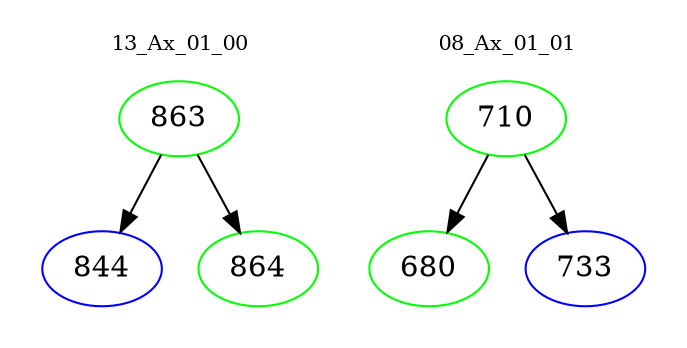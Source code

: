 digraph{
subgraph cluster_0 {
color = white
label = "13_Ax_01_00";
fontsize=10;
T0_863 [label="863", color="green"]
T0_863 -> T0_844 [color="black"]
T0_844 [label="844", color="blue"]
T0_863 -> T0_864 [color="black"]
T0_864 [label="864", color="green"]
}
subgraph cluster_1 {
color = white
label = "08_Ax_01_01";
fontsize=10;
T1_710 [label="710", color="green"]
T1_710 -> T1_680 [color="black"]
T1_680 [label="680", color="green"]
T1_710 -> T1_733 [color="black"]
T1_733 [label="733", color="blue"]
}
}
